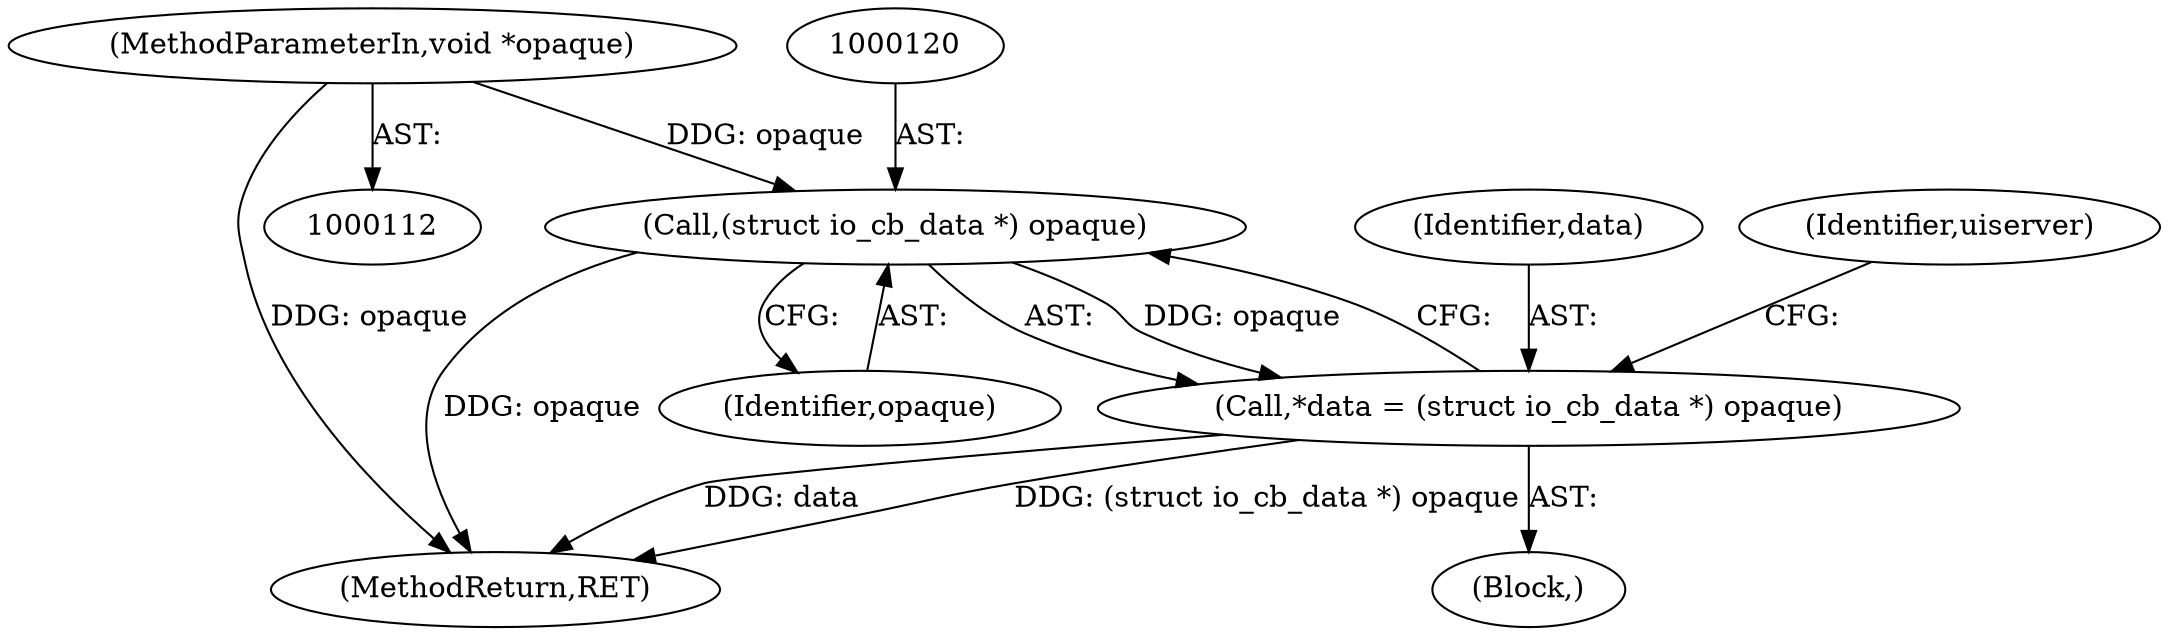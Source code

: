 digraph "0_gnupg_2cbd76f7911fc215845e89b50d6af5ff4a83dd77_0@pointer" {
"1000113" [label="(MethodParameterIn,void *opaque)"];
"1000119" [label="(Call,(struct io_cb_data *) opaque)"];
"1000117" [label="(Call,*data = (struct io_cb_data *) opaque)"];
"1000118" [label="(Identifier,data)"];
"1000113" [label="(MethodParameterIn,void *opaque)"];
"1000874" [label="(MethodReturn,RET)"];
"1000117" [label="(Call,*data = (struct io_cb_data *) opaque)"];
"1000121" [label="(Identifier,opaque)"];
"1000124" [label="(Identifier,uiserver)"];
"1000115" [label="(Block,)"];
"1000119" [label="(Call,(struct io_cb_data *) opaque)"];
"1000113" -> "1000112"  [label="AST: "];
"1000113" -> "1000874"  [label="DDG: opaque"];
"1000113" -> "1000119"  [label="DDG: opaque"];
"1000119" -> "1000117"  [label="AST: "];
"1000119" -> "1000121"  [label="CFG: "];
"1000120" -> "1000119"  [label="AST: "];
"1000121" -> "1000119"  [label="AST: "];
"1000117" -> "1000119"  [label="CFG: "];
"1000119" -> "1000874"  [label="DDG: opaque"];
"1000119" -> "1000117"  [label="DDG: opaque"];
"1000117" -> "1000115"  [label="AST: "];
"1000118" -> "1000117"  [label="AST: "];
"1000124" -> "1000117"  [label="CFG: "];
"1000117" -> "1000874"  [label="DDG: data"];
"1000117" -> "1000874"  [label="DDG: (struct io_cb_data *) opaque"];
}

